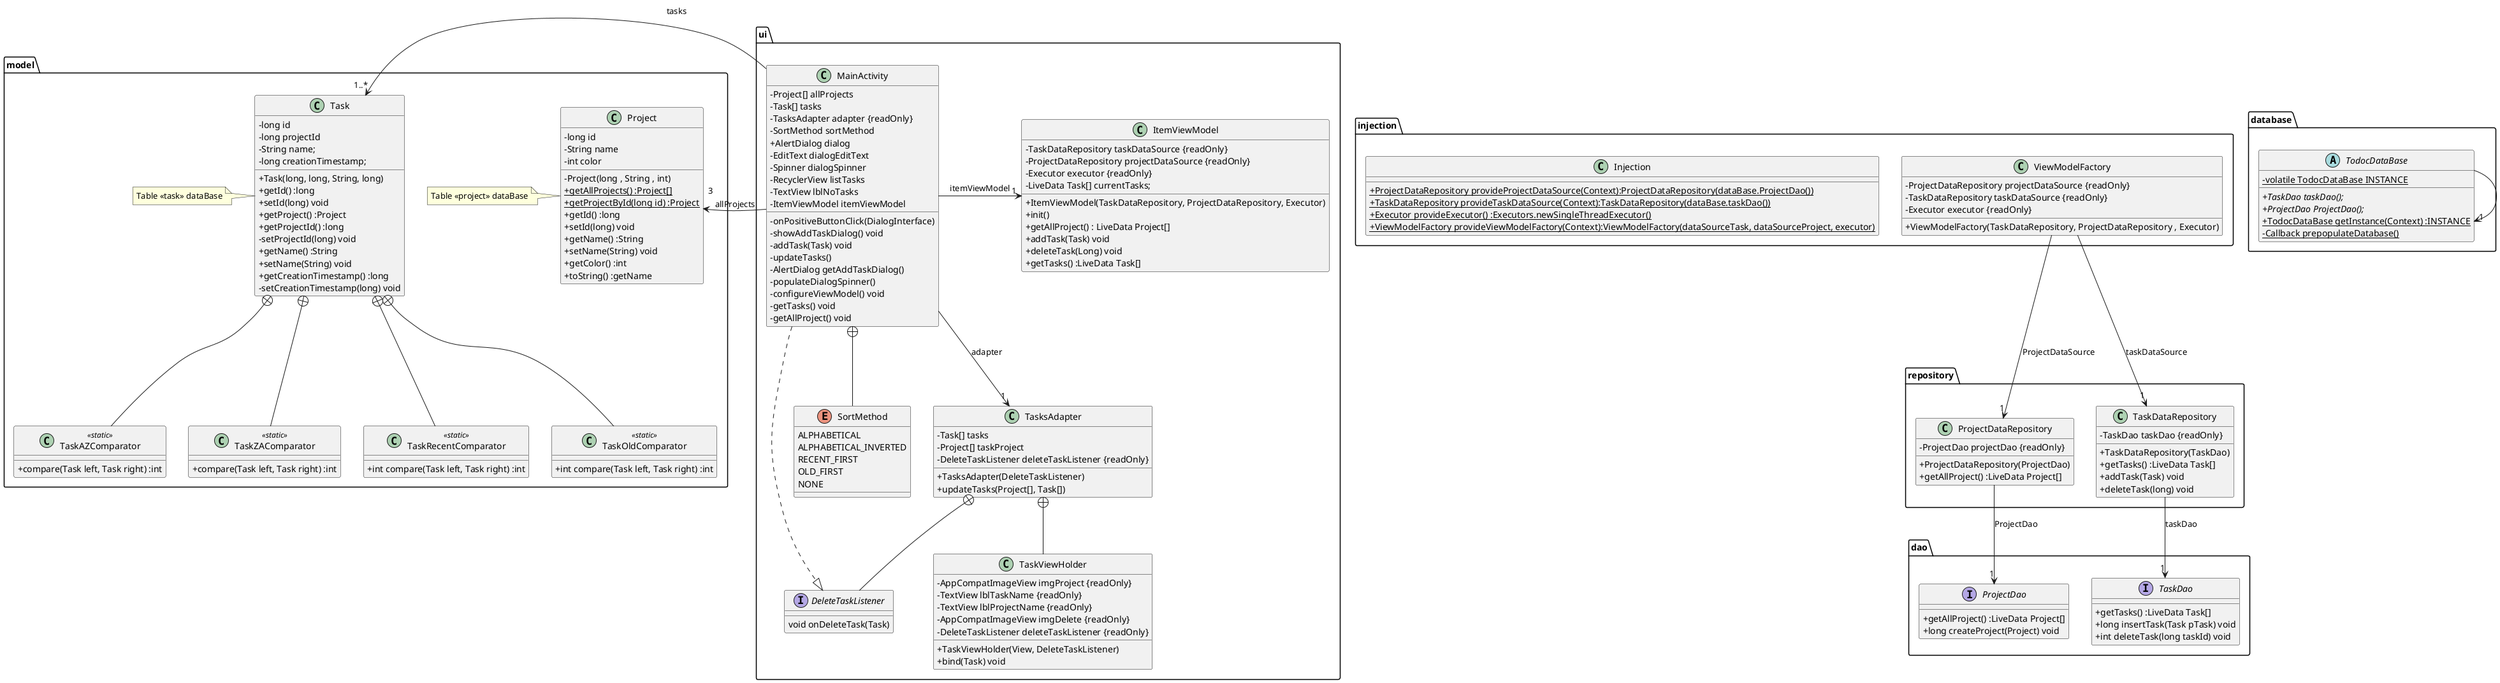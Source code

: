 @startuml
skinparam classAttributeIconSize 0

package ui {
class MainActivity {
    - Project[] allProjects
    - Task[] tasks
    - TasksAdapter adapter {readOnly}
    - SortMethod sortMethod
    + AlertDialog dialog
    - EditText dialogEditText
    - Spinner dialogSpinner
    - RecyclerView listTasks
    - TextView lblNoTasks
    - ItemViewModel itemViewModel

    - onPositiveButtonClick(DialogInterface)
    - showAddTaskDialog() void
    - addTask(Task) void
    - updateTasks()
    - AlertDialog getAddTaskDialog()
    - populateDialogSpinner()
    - configureViewModel() void
    - getTasks() void
    - getAllProject() void
}

enum SortMethod{
    ALPHABETICAL
    ALPHABETICAL_INVERTED
    RECENT_FIRST
    OLD_FIRST
    NONE
}

class ItemViewModel {
    - TaskDataRepository taskDataSource {readOnly}
    - ProjectDataRepository projectDataSource {readOnly}
    - Executor executor {readOnly}
    - LiveData Task[] currentTasks;
    + ItemViewModel(TaskDataRepository, ProjectDataRepository, Executor)
    + init()
    + getAllProject() : LiveData Project[]
    + addTask(Task) void
    + deleteTask(Long) void
    + getTasks() :LiveData Task[]
}

class TasksAdapter {
    - Task[] tasks
    - Project[] taskProject
    - DeleteTaskListener deleteTaskListener {readOnly}
    + TasksAdapter(DeleteTaskListener)
    + updateTasks(Project[], Task[])
}

interface DeleteTaskListener {
            void onDeleteTask(Task)
}

class TaskViewHolder {
    - AppCompatImageView imgProject {readOnly}
    - TextView lblTaskName {readOnly}
    - TextView lblProjectName {readOnly}
    - AppCompatImageView imgDelete {readOnly}
    - DeleteTaskListener deleteTaskListener {readOnly}
    + TaskViewHolder(View, DeleteTaskListener)
    + bind(Task) void
}
}

package model{
    class Project {
    -long id
    -String name
    -int color
    -Project(long , String , int)
    +{static} getAllProjects() :Project[]
    +{static} getProjectById(long id) :Project
    +getId() :long
    +setId(long) void
    +getName() :String
    +setName(String) void
    +getColor() :int
    +toString() :getName
}
note left : Table <<project>> dataBase


class Task {
    - long id
    - long projectId
    - String name;
    - long creationTimestamp;
    + Task(long, long, String, long)
    + getId() :long
    + setId(long) void
    + getProject() :Project
    + getProjectId() :long
    - setProjectId(long) void
    + getName() :String
    + setName(String) void
    + getCreationTimestamp() :long
    - setCreationTimestamp(long) void
}

note left : Table <<task>> dataBase

class TaskAZComparator <<static>> {
+ compare(Task left, Task right) :int
}

class TaskZAComparator <<static>> {
+ compare(Task left, Task right) :int
}

class TaskRecentComparator <<static>> {
+ int compare(Task left, Task right) :int
}

class TaskOldComparator <<static>> {
+ int compare(Task left, Task right) :int
}
}

package repository {
class TaskDataRepository {
    -TaskDao taskDao {readOnly}
    +TaskDataRepository(TaskDao)
    +getTasks() :LiveData Task[]
    + addTask(Task) void
    + deleteTask(long) void
}


class ProjectDataRepository {
    - ProjectDao projectDao {readOnly}
    + ProjectDataRepository(ProjectDao)
    + getAllProject() :LiveData Project[]
  }
}

package dao{
interface TaskDao{
    +getTasks() :LiveData Task[]
    +long insertTask(Task pTask) void
    +int deleteTask(long taskId) void
   }

interface ProjectDao {
    +getAllProject() :LiveData Project[]
    +long createProject(Project) void
   }
}


package database{
abstract TodocDataBase  {
-{static} volatile TodocDataBase INSTANCE
+{abstract} TaskDao taskDao();
+{abstract} ProjectDao ProjectDao();
+{static} TodocDataBase getInstance(Context) :INSTANCE
-{static} Callback prepopulateDatabase()
}
}


package injection {
class ViewModelFactory {
    - ProjectDataRepository projectDataSource {readOnly}
    - TaskDataRepository taskDataSource {readOnly}
    - Executor executor {readOnly}
    + ViewModelFactory(TaskDataRepository, ProjectDataRepository , Executor)
}
class Injection {
    + {static} ProjectDataRepository provideProjectDataSource(Context):ProjectDataRepository(dataBase.ProjectDao())
    + {static} TaskDataRepository provideTaskDataSource(Context):TaskDataRepository(dataBase.taskDao())
    + {static} Executor provideExecutor() :Executors.newSingleThreadExecutor()
    + {static} ViewModelFactory provideViewModelFactory(Context):ViewModelFactory(dataSourceTask, dataSourceProject, executor)
    }
}

MainActivity -> "1" ItemViewModel :itemViewModel
MainActivity --> "1" TasksAdapter :adapter
MainActivity +-- SortMethod
MainActivity -> "1..*" Task : tasks
MainActivity -> "3" Project :allProjects
MainActivity .|> DeleteTaskListener


ViewModelFactory -> "1" ProjectDataRepository :ProjectDataSource
ViewModelFactory --> "1" TaskDataRepository :taskDataSource

Task +-- TaskAZComparator
Task +-- TaskZAComparator
Task +-- TaskRecentComparator
Task +-- TaskOldComparator

TasksAdapter +-- DeleteTaskListener
TasksAdapter +-- TaskViewHolder


TaskDataRepository --> "1" TaskDao : taskDao
ProjectDataRepository --> "1" ProjectDao :ProjectDao

TodocDataBase --> "1" TodocDataBase



@enduml
